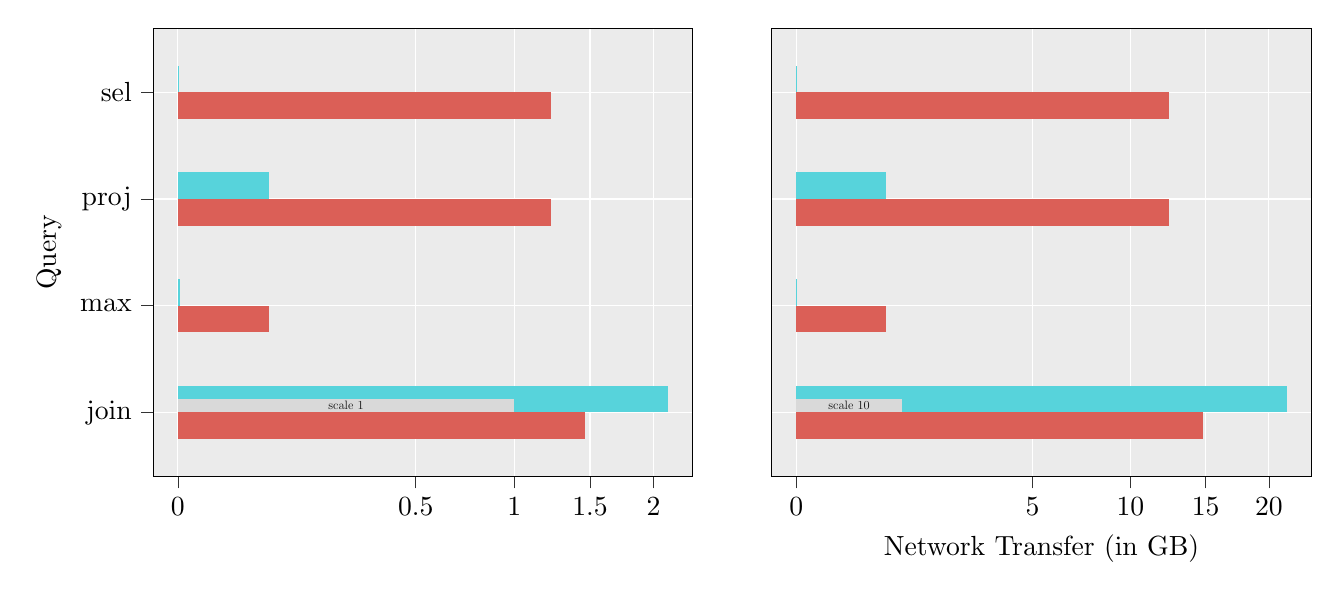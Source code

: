 % This file was created by tikzplotlib v0.9.9.
\begin{tikzpicture}

\definecolor{color0}{rgb}{0.341,0.827,0.859}
\definecolor{color1}{rgb}{0.859,0.373,0.341}

\begin{groupplot}[group style={group size=2 by 1}]
\nextgroupplot[
axis background/.style={fill=white!92.157!black},
tick align=outside,
tick pos=left,
x grid style={white},
xmajorgrids,
xmin=-0.073, xmax=1.531,
xminorgrids,
xtick style={color=white!20!black},
xtick={0,0.707,1,1.225,1.414},
xticklabels={0,0.5,1,1.5,2},
y grid style={white},
ylabel={Query},
ymajorgrids,
ymin=0.4, ymax=4.6,
yminorgrids,
ytick style={color=white!20!black},
ytick={1,2,3,4},
yticklabels={join,max,proj,sel}
]
\path [fill=color0, line width=0.354pt]
(axis cs:0,1)
--(axis cs:0,1.25)
--(axis cs:1.458,1.25)
--(axis cs:1.458,1)
--cycle;
\path [fill=color1, line width=0.354pt]
(axis cs:0,0.75)
--(axis cs:0,1)
--(axis cs:1.21,1)
--(axis cs:1.21,0.75)
--cycle;
\path [fill=color0, line width=0.354pt]
(axis cs:0,2)
--(axis cs:0,2.25)
--(axis cs:0.005,2.25)
--(axis cs:0.005,2)
--cycle;
\path [fill=color1, line width=0.354pt]
(axis cs:0,1.75)
--(axis cs:0,2)
--(axis cs:0.27,2)
--(axis cs:0.27,1.75)
--cycle;
\path [fill=color0, line width=0.354pt]
(axis cs:0,3)
--(axis cs:0,3.25)
--(axis cs:0.27,3.25)
--(axis cs:0.27,3)
--cycle;
\path [fill=color1, line width=0.354pt]
(axis cs:0,2.75)
--(axis cs:0,3)
--(axis cs:1.109,3)
--(axis cs:1.109,2.75)
--cycle;
\path [fill=color0, line width=0.354pt]
(axis cs:0,4)
--(axis cs:0,4.25)
--(axis cs:0.004,4.25)
--(axis cs:0.004,4)
--cycle;
\path [fill=color1, line width=0.354pt]
(axis cs:0,3.75)
--(axis cs:0,4)
--(axis cs:1.109,4)
--(axis cs:1.109,3.75)
--cycle;

\path [draw=none, fill=white!85.098!black]
(axis cs:0,1)
--(axis cs:1,1)
--(axis cs:1,1.129)
--(axis cs:0,1.129)
--cycle;
\draw (axis cs:0.5,1.064) node[
  scale=0.44,
  text=white!10.196!black,
  rotate=0.0
]{scale 1};

\nextgroupplot[
axis background/.style={fill=white!92.157!black},
scaled y ticks=manual:{}{\pgfmathparse{#1}},
tick align=outside,
x grid style={white},
xlabel={Network Transfer (in GB)},
xmajorgrids,
xmin=-0.232, xmax=4.873,
xminorgrids,
xtick pos=left,
xtick style={color=white!20!black},
xtick={0,2.236,3.162,3.873,4.472},
xticklabels={0,5,10,15,20},
y grid style={white},
ymajorgrids,
ymajorticks=false,
ymin=0.4, ymax=4.6,
yminorgrids,
ytick style={color=white!20!black},
yticklabels={}
]
\path [fill=color0, line width=0.354pt]
(axis cs:0,1)
--(axis cs:0,1.25)
--(axis cs:4.641,1.25)
--(axis cs:4.641,1)
--cycle;
\path [fill=color1, line width=0.354pt]
(axis cs:0,0.75)
--(axis cs:0,1)
--(axis cs:3.852,1)
--(axis cs:3.852,0.75)
--cycle;
\path [fill=color0, line width=0.354pt]
(axis cs:0,2)
--(axis cs:0,2.25)
--(axis cs:0.005,2.25)
--(axis cs:0.005,2)
--cycle;
\path [fill=color1, line width=0.354pt]
(axis cs:0,1.75)
--(axis cs:0,2)
--(axis cs:0.854,2)
--(axis cs:0.854,1.75)
--cycle;
\path [fill=color0, line width=0.354pt]
(axis cs:0,3)
--(axis cs:0,3.25)
--(axis cs:0.854,3.25)
--(axis cs:0.854,3)
--cycle;
\path [fill=color1, line width=0.354pt]
(axis cs:0,2.75)
--(axis cs:0,3)
--(axis cs:3.531,3)
--(axis cs:3.531,2.75)
--cycle;
\path [fill=color0, line width=0.354pt]
(axis cs:0,4)
--(axis cs:0,4.25)
--(axis cs:0.004,4.25)
--(axis cs:0.004,4)
--cycle;
\path [fill=color1, line width=0.354pt]
(axis cs:0,3.75)
--(axis cs:0,4)
--(axis cs:3.531,4)
--(axis cs:3.531,3.75)
--cycle;

\path [draw=none, fill=white!85.098!black]
(axis cs:0,1)
--(axis cs:1,1)
--(axis cs:1,1.129)
--(axis cs:0,1.129)
--cycle;
\draw (axis cs:0.5,1.064) node[
  scale=0.44,
  text=white!10.196!black,
  rotate=0.0
]{scale 10};
\end{groupplot}

\end{tikzpicture}
